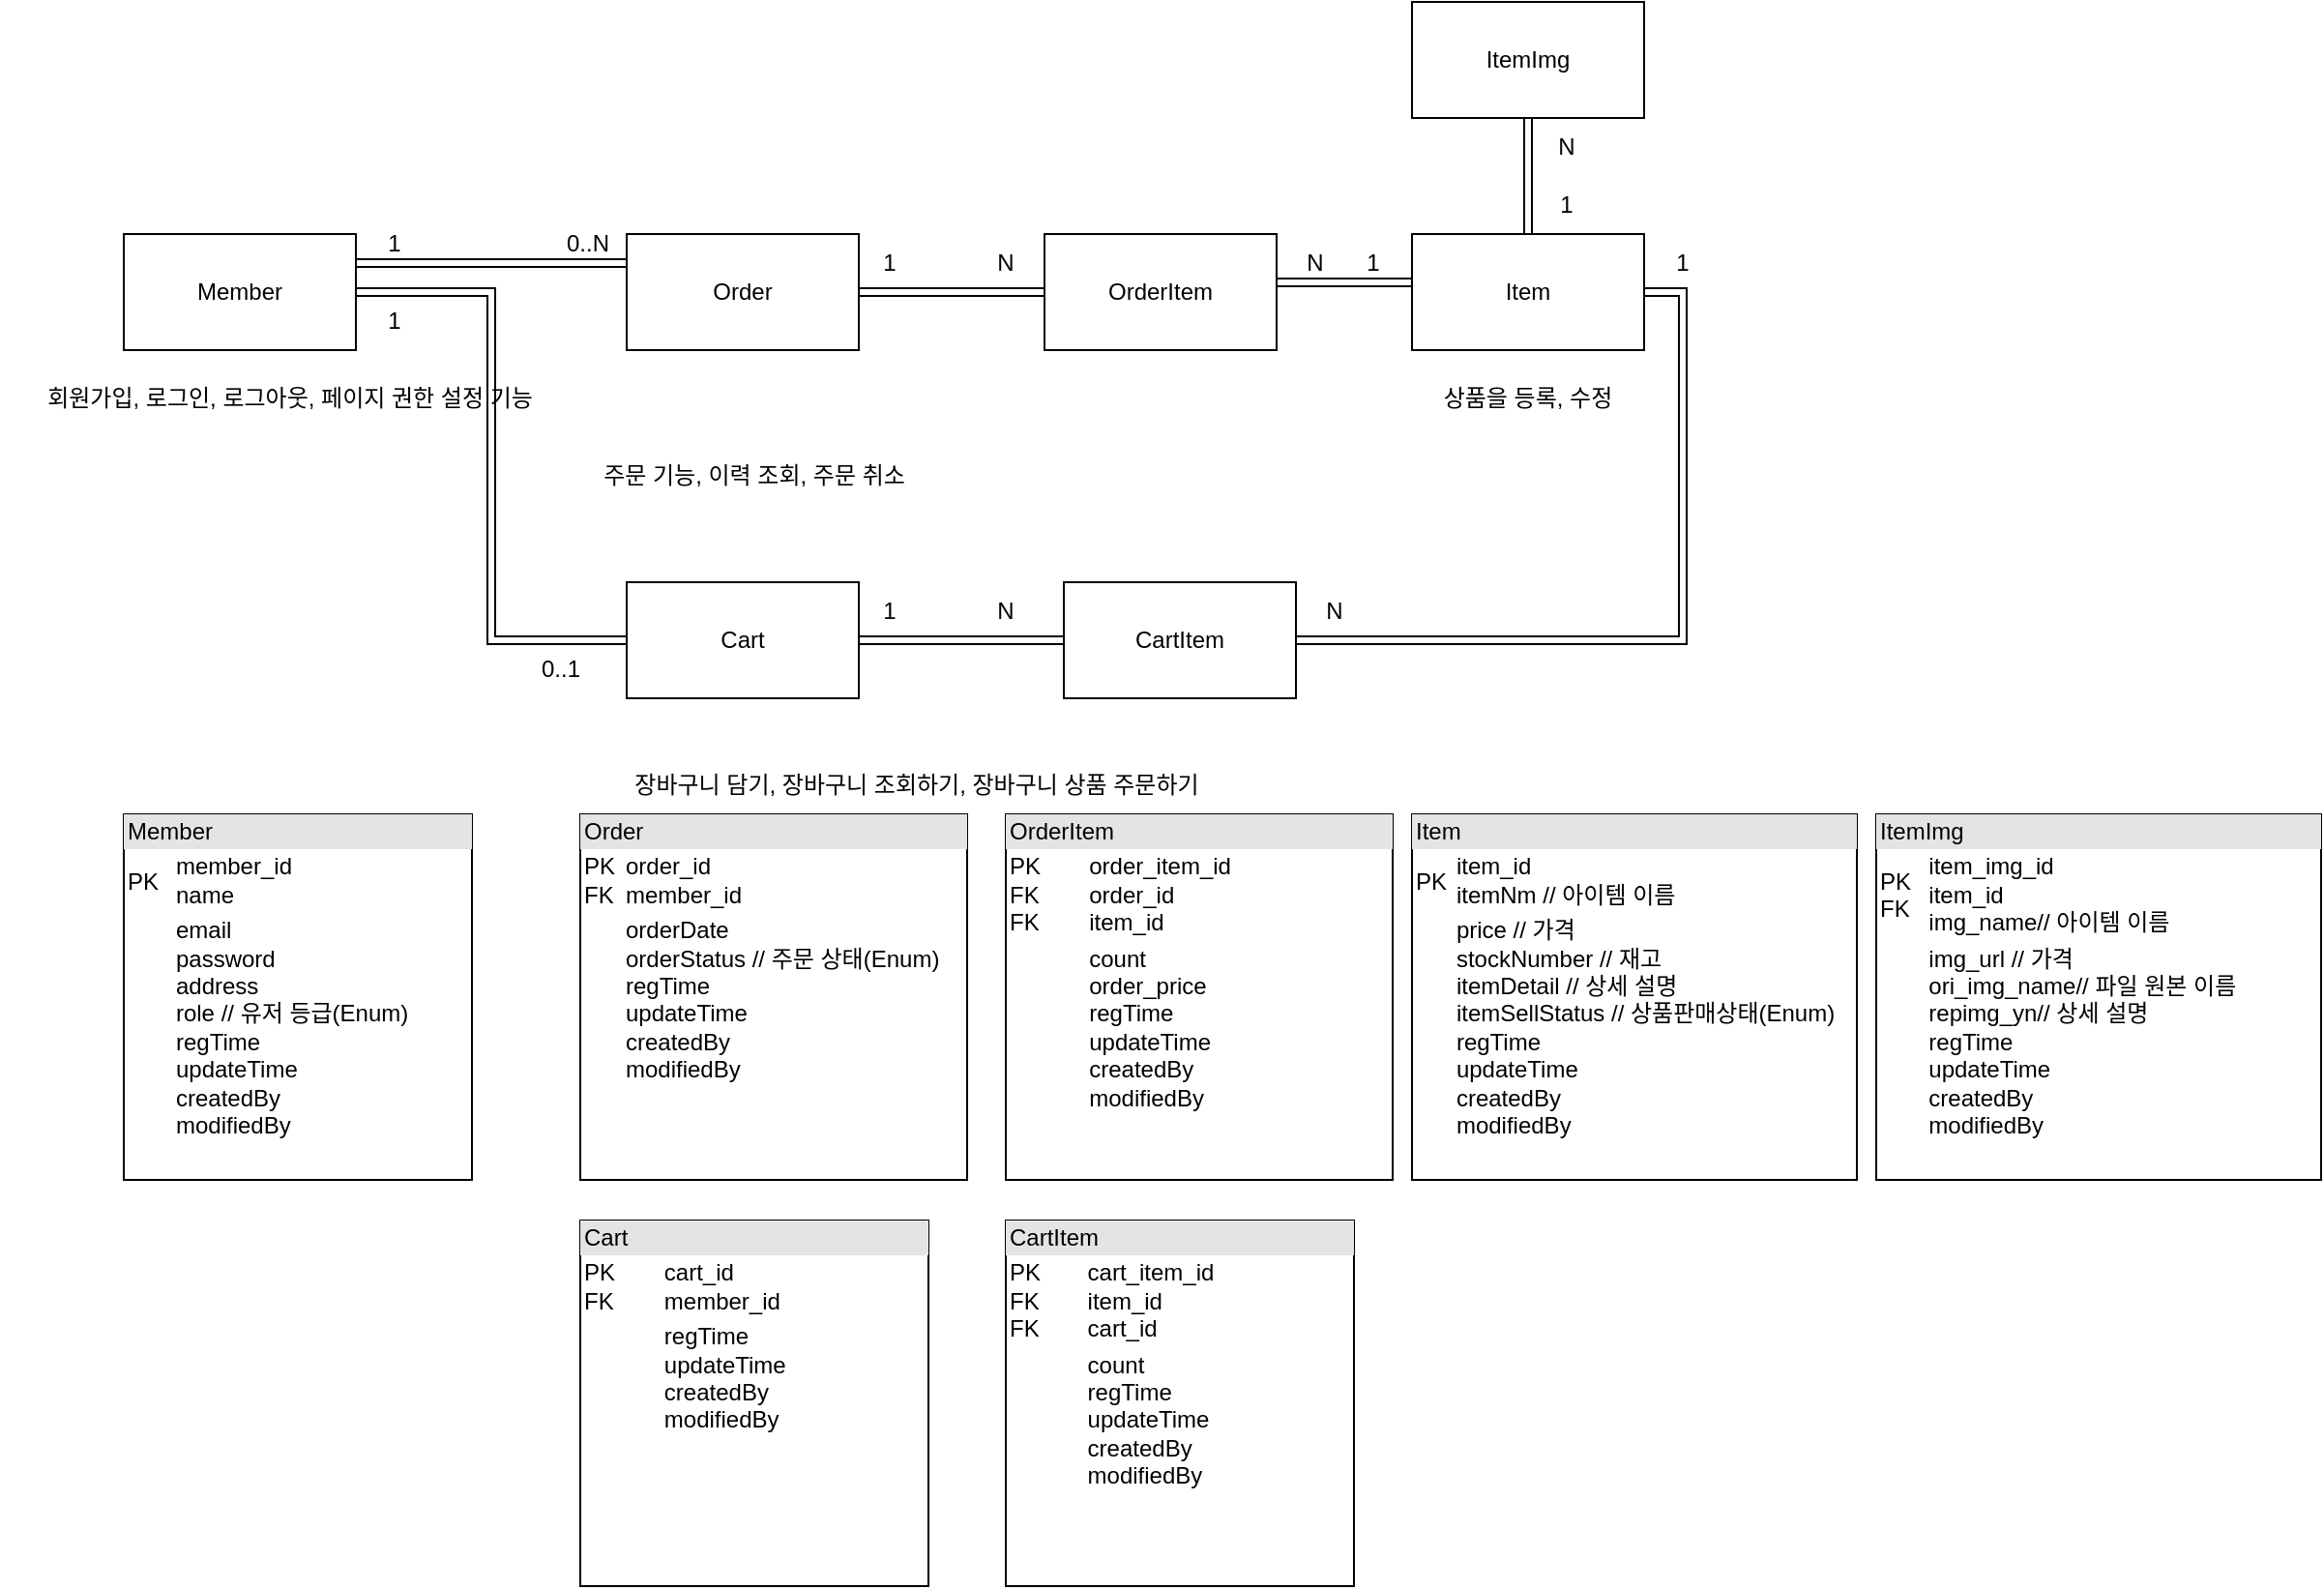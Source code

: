 <mxfile version="20.2.3" type="device"><diagram id="qM-jk6Rx9EMO8f27_Q7e" name="페이지-1"><mxGraphModel dx="2249" dy="762" grid="1" gridSize="10" guides="1" tooltips="1" connect="1" arrows="1" fold="1" page="1" pageScale="1" pageWidth="827" pageHeight="1169" math="0" shadow="0"><root><mxCell id="0"/><mxCell id="1" parent="0"/><mxCell id="SALvTud2X02BszlW0rTg-31" style="edgeStyle=orthogonalEdgeStyle;rounded=0;orthogonalLoop=1;jettySize=auto;html=1;entryX=0;entryY=0.5;entryDx=0;entryDy=0;shape=link;" edge="1" parent="1" source="SALvTud2X02BszlW0rTg-1" target="SALvTud2X02BszlW0rTg-30"><mxGeometry relative="1" as="geometry"/></mxCell><mxCell id="SALvTud2X02BszlW0rTg-1" value="Member" style="rounded=0;whiteSpace=wrap;html=1;" vertex="1" parent="1"><mxGeometry x="34" y="150" width="120" height="60" as="geometry"/></mxCell><mxCell id="SALvTud2X02BszlW0rTg-2" value="Item" style="rounded=0;whiteSpace=wrap;html=1;" vertex="1" parent="1"><mxGeometry x="700" y="150" width="120" height="60" as="geometry"/></mxCell><mxCell id="SALvTud2X02BszlW0rTg-3" value="Order" style="rounded=0;whiteSpace=wrap;html=1;" vertex="1" parent="1"><mxGeometry x="294" y="150" width="120" height="60" as="geometry"/></mxCell><mxCell id="SALvTud2X02BszlW0rTg-4" value="" style="endArrow=none;html=1;rounded=0;exitX=1;exitY=0.25;exitDx=0;exitDy=0;entryX=0;entryY=0.25;entryDx=0;entryDy=0;shape=link;" edge="1" parent="1" source="SALvTud2X02BszlW0rTg-1" target="SALvTud2X02BszlW0rTg-3"><mxGeometry width="50" height="50" relative="1" as="geometry"><mxPoint x="314" y="460" as="sourcePoint"/><mxPoint x="364" y="410" as="targetPoint"/></mxGeometry></mxCell><mxCell id="SALvTud2X02BszlW0rTg-5" value="회원가입, 로그인, 로그아웃, 페이지 권한 설정 기능" style="text;html=1;strokeColor=none;fillColor=none;align=center;verticalAlign=middle;whiteSpace=wrap;rounded=0;" vertex="1" parent="1"><mxGeometry x="-30" y="220" width="300" height="30" as="geometry"/></mxCell><mxCell id="SALvTud2X02BszlW0rTg-6" value="1" style="text;html=1;strokeColor=none;fillColor=none;align=center;verticalAlign=middle;whiteSpace=wrap;rounded=0;" vertex="1" parent="1"><mxGeometry x="144" y="140" width="60" height="30" as="geometry"/></mxCell><mxCell id="SALvTud2X02BszlW0rTg-7" value="0..N" style="text;html=1;strokeColor=none;fillColor=none;align=center;verticalAlign=middle;whiteSpace=wrap;rounded=0;" vertex="1" parent="1"><mxGeometry x="244" y="140" width="60" height="30" as="geometry"/></mxCell><mxCell id="SALvTud2X02BszlW0rTg-9" value="" style="endArrow=none;html=1;rounded=0;exitX=1;exitY=0.5;exitDx=0;exitDy=0;shape=link;entryX=0;entryY=0.5;entryDx=0;entryDy=0;" edge="1" parent="1" source="SALvTud2X02BszlW0rTg-3" target="SALvTud2X02BszlW0rTg-14"><mxGeometry width="50" height="50" relative="1" as="geometry"><mxPoint x="430" y="175" as="sourcePoint"/><mxPoint x="500" y="175" as="targetPoint"/></mxGeometry></mxCell><mxCell id="SALvTud2X02BszlW0rTg-10" value="1" style="text;html=1;strokeColor=none;fillColor=none;align=center;verticalAlign=middle;whiteSpace=wrap;rounded=0;" vertex="1" parent="1"><mxGeometry x="400" y="150" width="60" height="30" as="geometry"/></mxCell><mxCell id="SALvTud2X02BszlW0rTg-11" value="N" style="text;html=1;strokeColor=none;fillColor=none;align=center;verticalAlign=middle;whiteSpace=wrap;rounded=0;" vertex="1" parent="1"><mxGeometry x="460" y="150" width="60" height="30" as="geometry"/></mxCell><mxCell id="SALvTud2X02BszlW0rTg-14" value="OrderItem" style="rounded=0;whiteSpace=wrap;html=1;" vertex="1" parent="1"><mxGeometry x="510" y="150" width="120" height="60" as="geometry"/></mxCell><mxCell id="SALvTud2X02BszlW0rTg-20" value="" style="endArrow=none;html=1;rounded=0;exitX=1;exitY=0.25;exitDx=0;exitDy=0;shape=link;" edge="1" parent="1"><mxGeometry width="50" height="50" relative="1" as="geometry"><mxPoint x="630" y="175" as="sourcePoint"/><mxPoint x="700" y="175" as="targetPoint"/></mxGeometry></mxCell><mxCell id="SALvTud2X02BszlW0rTg-21" value="N" style="text;html=1;strokeColor=none;fillColor=none;align=center;verticalAlign=middle;whiteSpace=wrap;rounded=0;" vertex="1" parent="1"><mxGeometry x="620" y="150" width="60" height="30" as="geometry"/></mxCell><mxCell id="SALvTud2X02BszlW0rTg-22" value="1" style="text;html=1;strokeColor=none;fillColor=none;align=center;verticalAlign=middle;whiteSpace=wrap;rounded=0;" vertex="1" parent="1"><mxGeometry x="650" y="150" width="60" height="30" as="geometry"/></mxCell><mxCell id="SALvTud2X02BszlW0rTg-23" value="상품을 등록, 수정" style="text;html=1;strokeColor=none;fillColor=none;align=center;verticalAlign=middle;whiteSpace=wrap;rounded=0;" vertex="1" parent="1"><mxGeometry x="610" y="220" width="300" height="30" as="geometry"/></mxCell><mxCell id="SALvTud2X02BszlW0rTg-24" value="주문 기능, 이력 조회, 주문 취소" style="text;html=1;strokeColor=none;fillColor=none;align=center;verticalAlign=middle;whiteSpace=wrap;rounded=0;" vertex="1" parent="1"><mxGeometry x="210" y="260" width="300" height="30" as="geometry"/></mxCell><mxCell id="SALvTud2X02BszlW0rTg-25" value="장바구니 담기, 장바구니 조회하기, 장바구니 상품 주문하기" style="text;html=1;strokeColor=none;fillColor=none;align=center;verticalAlign=middle;whiteSpace=wrap;rounded=0;" vertex="1" parent="1"><mxGeometry x="294" y="420" width="300" height="30" as="geometry"/></mxCell><mxCell id="SALvTud2X02BszlW0rTg-35" style="edgeStyle=orthogonalEdgeStyle;rounded=0;orthogonalLoop=1;jettySize=auto;html=1;entryX=1;entryY=0.5;entryDx=0;entryDy=0;shape=link;" edge="1" parent="1" source="SALvTud2X02BszlW0rTg-26" target="SALvTud2X02BszlW0rTg-2"><mxGeometry relative="1" as="geometry"/></mxCell><mxCell id="SALvTud2X02BszlW0rTg-26" value="CartItem" style="rounded=0;whiteSpace=wrap;html=1;" vertex="1" parent="1"><mxGeometry x="520" y="330" width="120" height="60" as="geometry"/></mxCell><mxCell id="SALvTud2X02BszlW0rTg-34" style="edgeStyle=orthogonalEdgeStyle;rounded=0;orthogonalLoop=1;jettySize=auto;html=1;shape=link;" edge="1" parent="1" source="SALvTud2X02BszlW0rTg-30" target="SALvTud2X02BszlW0rTg-26"><mxGeometry relative="1" as="geometry"/></mxCell><mxCell id="SALvTud2X02BszlW0rTg-30" value="Cart" style="rounded=0;whiteSpace=wrap;html=1;" vertex="1" parent="1"><mxGeometry x="294" y="330" width="120" height="60" as="geometry"/></mxCell><mxCell id="SALvTud2X02BszlW0rTg-32" value="1" style="text;html=1;strokeColor=none;fillColor=none;align=center;verticalAlign=middle;whiteSpace=wrap;rounded=0;" vertex="1" parent="1"><mxGeometry x="144" y="180" width="60" height="30" as="geometry"/></mxCell><mxCell id="SALvTud2X02BszlW0rTg-33" value="0..1" style="text;html=1;strokeColor=none;fillColor=none;align=center;verticalAlign=middle;whiteSpace=wrap;rounded=0;" vertex="1" parent="1"><mxGeometry x="230" y="360" width="60" height="30" as="geometry"/></mxCell><mxCell id="SALvTud2X02BszlW0rTg-36" value="1" style="text;html=1;strokeColor=none;fillColor=none;align=center;verticalAlign=middle;whiteSpace=wrap;rounded=0;" vertex="1" parent="1"><mxGeometry x="400" y="330" width="60" height="30" as="geometry"/></mxCell><mxCell id="SALvTud2X02BszlW0rTg-37" value="N" style="text;html=1;strokeColor=none;fillColor=none;align=center;verticalAlign=middle;whiteSpace=wrap;rounded=0;" vertex="1" parent="1"><mxGeometry x="460" y="330" width="60" height="30" as="geometry"/></mxCell><mxCell id="SALvTud2X02BszlW0rTg-38" value="N" style="text;html=1;strokeColor=none;fillColor=none;align=center;verticalAlign=middle;whiteSpace=wrap;rounded=0;" vertex="1" parent="1"><mxGeometry x="630" y="330" width="60" height="30" as="geometry"/></mxCell><mxCell id="SALvTud2X02BszlW0rTg-39" value="1" style="text;html=1;strokeColor=none;fillColor=none;align=center;verticalAlign=middle;whiteSpace=wrap;rounded=0;" vertex="1" parent="1"><mxGeometry x="810" y="150" width="60" height="30" as="geometry"/></mxCell><mxCell id="SALvTud2X02BszlW0rTg-40" value="&lt;div style=&quot;box-sizing:border-box;width:100%;background:#e4e4e4;padding:2px;&quot;&gt;Member&lt;/div&gt;&lt;table style=&quot;width:100%;font-size:1em;&quot; cellpadding=&quot;2&quot; cellspacing=&quot;0&quot;&gt;&lt;tbody&gt;&lt;tr&gt;&lt;td&gt;PK&lt;/td&gt;&lt;td&gt;member_id&lt;br&gt;name&lt;/td&gt;&lt;/tr&gt;&lt;tr&gt;&lt;td&gt;&lt;br&gt;&lt;/td&gt;&lt;td&gt;email&lt;br&gt;password&lt;br&gt;address&lt;br&gt;role // 유저 등급(Enum)&lt;br&gt;regTime&lt;br&gt;updateTime&lt;br&gt;createdBy&lt;br&gt;modifiedBy&lt;/td&gt;&lt;/tr&gt;&lt;/tbody&gt;&lt;/table&gt;" style="verticalAlign=top;align=left;overflow=fill;html=1;" vertex="1" parent="1"><mxGeometry x="34" y="450" width="180" height="189" as="geometry"/></mxCell><mxCell id="SALvTud2X02BszlW0rTg-42" style="edgeStyle=orthogonalEdgeStyle;rounded=0;orthogonalLoop=1;jettySize=auto;html=1;entryX=0.5;entryY=0;entryDx=0;entryDy=0;shape=link;" edge="1" parent="1" source="SALvTud2X02BszlW0rTg-41" target="SALvTud2X02BszlW0rTg-2"><mxGeometry relative="1" as="geometry"/></mxCell><mxCell id="SALvTud2X02BszlW0rTg-41" value="ItemImg" style="rounded=0;whiteSpace=wrap;html=1;" vertex="1" parent="1"><mxGeometry x="700" y="30" width="120" height="60" as="geometry"/></mxCell><mxCell id="SALvTud2X02BszlW0rTg-43" value="1" style="text;html=1;strokeColor=none;fillColor=none;align=center;verticalAlign=middle;whiteSpace=wrap;rounded=0;" vertex="1" parent="1"><mxGeometry x="750" y="120" width="60" height="30" as="geometry"/></mxCell><mxCell id="SALvTud2X02BszlW0rTg-44" value="N" style="text;html=1;strokeColor=none;fillColor=none;align=center;verticalAlign=middle;whiteSpace=wrap;rounded=0;" vertex="1" parent="1"><mxGeometry x="750" y="90" width="60" height="30" as="geometry"/></mxCell><mxCell id="SALvTud2X02BszlW0rTg-45" value="&lt;div style=&quot;box-sizing:border-box;width:100%;background:#e4e4e4;padding:2px;&quot;&gt;Item&lt;/div&gt;&lt;table style=&quot;width:100%;font-size:1em;&quot; cellpadding=&quot;2&quot; cellspacing=&quot;0&quot;&gt;&lt;tbody&gt;&lt;tr&gt;&lt;td&gt;PK&lt;/td&gt;&lt;td&gt;item_id&lt;br&gt;itemNm // 아이템 이름&lt;/td&gt;&lt;/tr&gt;&lt;tr&gt;&lt;td&gt;&lt;br&gt;&lt;/td&gt;&lt;td&gt;price // 가격&lt;br&gt;stockNumber // 재고&lt;br&gt;itemDetail // 상세 설명&lt;br&gt;itemSellStatus // 상품판매상태(Enum)&lt;br&gt;regTime&lt;br&gt;updateTime&lt;br&gt;createdBy&lt;br&gt;modifiedBy&lt;/td&gt;&lt;/tr&gt;&lt;/tbody&gt;&lt;/table&gt;" style="verticalAlign=top;align=left;overflow=fill;html=1;" vertex="1" parent="1"><mxGeometry x="700" y="450" width="230" height="189" as="geometry"/></mxCell><mxCell id="SALvTud2X02BszlW0rTg-47" value="&lt;div style=&quot;box-sizing:border-box;width:100%;background:#e4e4e4;padding:2px;&quot;&gt;Order&lt;/div&gt;&lt;table style=&quot;width:100%;font-size:1em;&quot; cellpadding=&quot;2&quot; cellspacing=&quot;0&quot;&gt;&lt;tbody&gt;&lt;tr&gt;&lt;td&gt;PK&lt;br&gt;FK&lt;/td&gt;&lt;td&gt;order_id&lt;br&gt;member_id&lt;/td&gt;&lt;/tr&gt;&lt;tr&gt;&lt;td&gt;&lt;br&gt;&lt;/td&gt;&lt;td&gt;orderDate&lt;br&gt;orderStatus // 주문 상태(Enum)&lt;br&gt;regTime&lt;br&gt;updateTime&lt;br&gt;createdBy&lt;br&gt;modifiedBy&lt;/td&gt;&lt;/tr&gt;&lt;/tbody&gt;&lt;/table&gt;" style="verticalAlign=top;align=left;overflow=fill;html=1;" vertex="1" parent="1"><mxGeometry x="270" y="450" width="200" height="189" as="geometry"/></mxCell><mxCell id="SALvTud2X02BszlW0rTg-48" value="&lt;div style=&quot;box-sizing:border-box;width:100%;background:#e4e4e4;padding:2px;&quot;&gt;OrderItem&lt;/div&gt;&lt;table style=&quot;width:100%;font-size:1em;&quot; cellpadding=&quot;2&quot; cellspacing=&quot;0&quot;&gt;&lt;tbody&gt;&lt;tr&gt;&lt;td&gt;PK&lt;br&gt;FK&lt;br&gt;FK&lt;/td&gt;&lt;td&gt;order_item_id&lt;br&gt;order_id&lt;br&gt;item_id&lt;/td&gt;&lt;/tr&gt;&lt;tr&gt;&lt;td&gt;&lt;br&gt;&lt;/td&gt;&lt;td&gt;count&lt;br&gt;order_price&amp;nbsp;&lt;br&gt;regTime&lt;br&gt;updateTime&lt;br&gt;createdBy&lt;br&gt;modifiedBy&lt;/td&gt;&lt;/tr&gt;&lt;/tbody&gt;&lt;/table&gt;" style="verticalAlign=top;align=left;overflow=fill;html=1;" vertex="1" parent="1"><mxGeometry x="490" y="450" width="200" height="189" as="geometry"/></mxCell><mxCell id="SALvTud2X02BszlW0rTg-49" value="&lt;div style=&quot;box-sizing:border-box;width:100%;background:#e4e4e4;padding:2px;&quot;&gt;ItemImg&lt;/div&gt;&lt;table style=&quot;width:100%;font-size:1em;&quot; cellpadding=&quot;2&quot; cellspacing=&quot;0&quot;&gt;&lt;tbody&gt;&lt;tr&gt;&lt;td&gt;PK&lt;br&gt;FK&lt;/td&gt;&lt;td&gt;item_img_id&lt;br&gt;item_id&lt;br&gt;img_name// 아이템 이름&lt;/td&gt;&lt;/tr&gt;&lt;tr&gt;&lt;td&gt;&lt;br&gt;&lt;/td&gt;&lt;td&gt;img_url // 가격&lt;br&gt;ori_img_name// 파일 원본 이름&lt;br&gt;repimg_yn// 상세 설명&lt;br&gt;regTime&lt;br&gt;updateTime&lt;br&gt;createdBy&lt;br&gt;modifiedBy&lt;/td&gt;&lt;/tr&gt;&lt;/tbody&gt;&lt;/table&gt;" style="verticalAlign=top;align=left;overflow=fill;html=1;" vertex="1" parent="1"><mxGeometry x="940" y="450" width="230" height="189" as="geometry"/></mxCell><mxCell id="SALvTud2X02BszlW0rTg-50" value="&lt;div style=&quot;box-sizing:border-box;width:100%;background:#e4e4e4;padding:2px;&quot;&gt;Cart&lt;/div&gt;&lt;table style=&quot;width:100%;font-size:1em;&quot; cellpadding=&quot;2&quot; cellspacing=&quot;0&quot;&gt;&lt;tbody&gt;&lt;tr&gt;&lt;td&gt;PK&lt;br&gt;FK&lt;/td&gt;&lt;td&gt;cart_id&lt;br&gt;member_id&lt;/td&gt;&lt;/tr&gt;&lt;tr&gt;&lt;td&gt;&lt;br&gt;&lt;/td&gt;&lt;td&gt;regTime&lt;br&gt;updateTime&lt;br&gt;createdBy&lt;br&gt;modifiedBy&lt;/td&gt;&lt;/tr&gt;&lt;/tbody&gt;&lt;/table&gt;" style="verticalAlign=top;align=left;overflow=fill;html=1;" vertex="1" parent="1"><mxGeometry x="270" y="660" width="180" height="189" as="geometry"/></mxCell><mxCell id="SALvTud2X02BszlW0rTg-51" value="&lt;div style=&quot;box-sizing:border-box;width:100%;background:#e4e4e4;padding:2px;&quot;&gt;CartItem&lt;/div&gt;&lt;table style=&quot;width:100%;font-size:1em;&quot; cellpadding=&quot;2&quot; cellspacing=&quot;0&quot;&gt;&lt;tbody&gt;&lt;tr&gt;&lt;td&gt;PK&lt;br&gt;FK&lt;br&gt;FK&lt;/td&gt;&lt;td&gt;cart_item_id&lt;br&gt;item_id&lt;br&gt;cart_id&lt;br&gt;&lt;/td&gt;&lt;/tr&gt;&lt;tr&gt;&lt;td&gt;&lt;br&gt;&lt;/td&gt;&lt;td&gt;count&lt;br&gt;regTime&lt;br&gt;updateTime&lt;br&gt;createdBy&lt;br&gt;modifiedBy&lt;/td&gt;&lt;/tr&gt;&lt;/tbody&gt;&lt;/table&gt;" style="verticalAlign=top;align=left;overflow=fill;html=1;" vertex="1" parent="1"><mxGeometry x="490" y="660" width="180" height="189" as="geometry"/></mxCell></root></mxGraphModel></diagram></mxfile>
